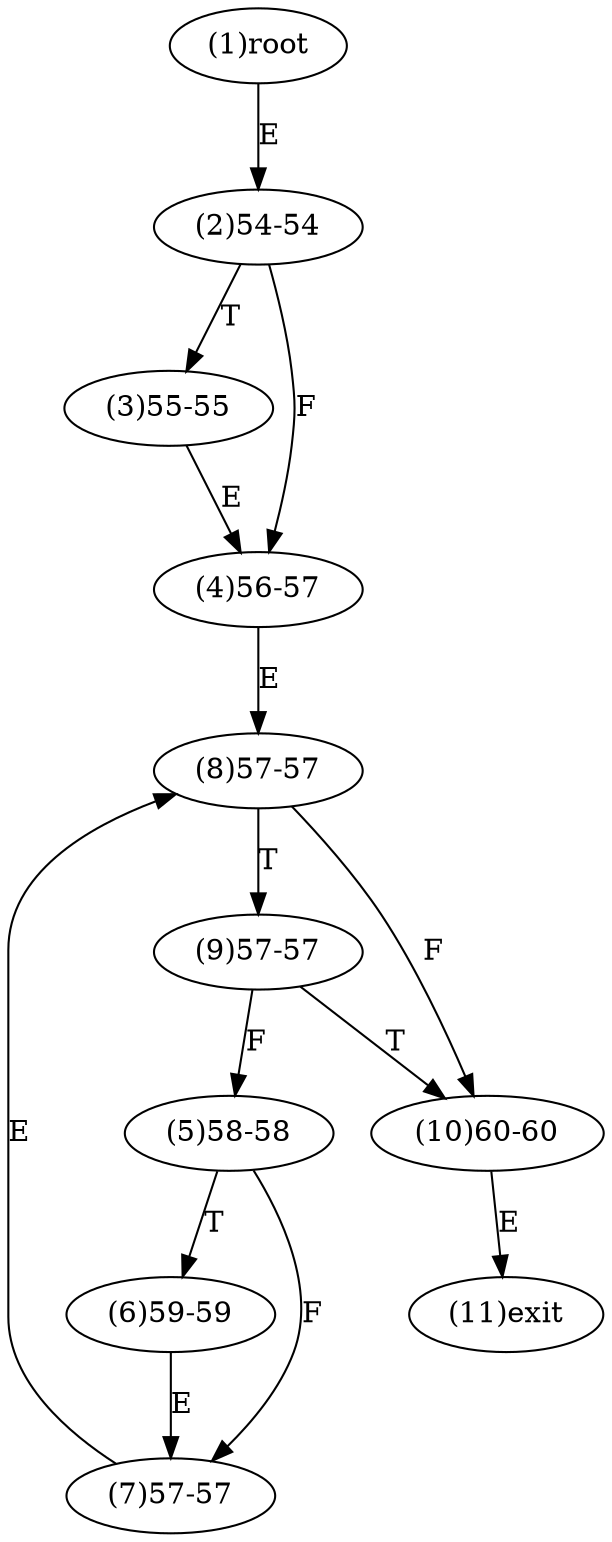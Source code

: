 digraph "" { 
1[ label="(1)root"];
2[ label="(2)54-54"];
3[ label="(3)55-55"];
4[ label="(4)56-57"];
5[ label="(5)58-58"];
6[ label="(6)59-59"];
7[ label="(7)57-57"];
8[ label="(8)57-57"];
9[ label="(9)57-57"];
10[ label="(10)60-60"];
11[ label="(11)exit"];
1->2[ label="E"];
2->4[ label="F"];
2->3[ label="T"];
3->4[ label="E"];
4->8[ label="E"];
5->7[ label="F"];
5->6[ label="T"];
6->7[ label="E"];
7->8[ label="E"];
8->10[ label="F"];
8->9[ label="T"];
9->5[ label="F"];
9->10[ label="T"];
10->11[ label="E"];
}